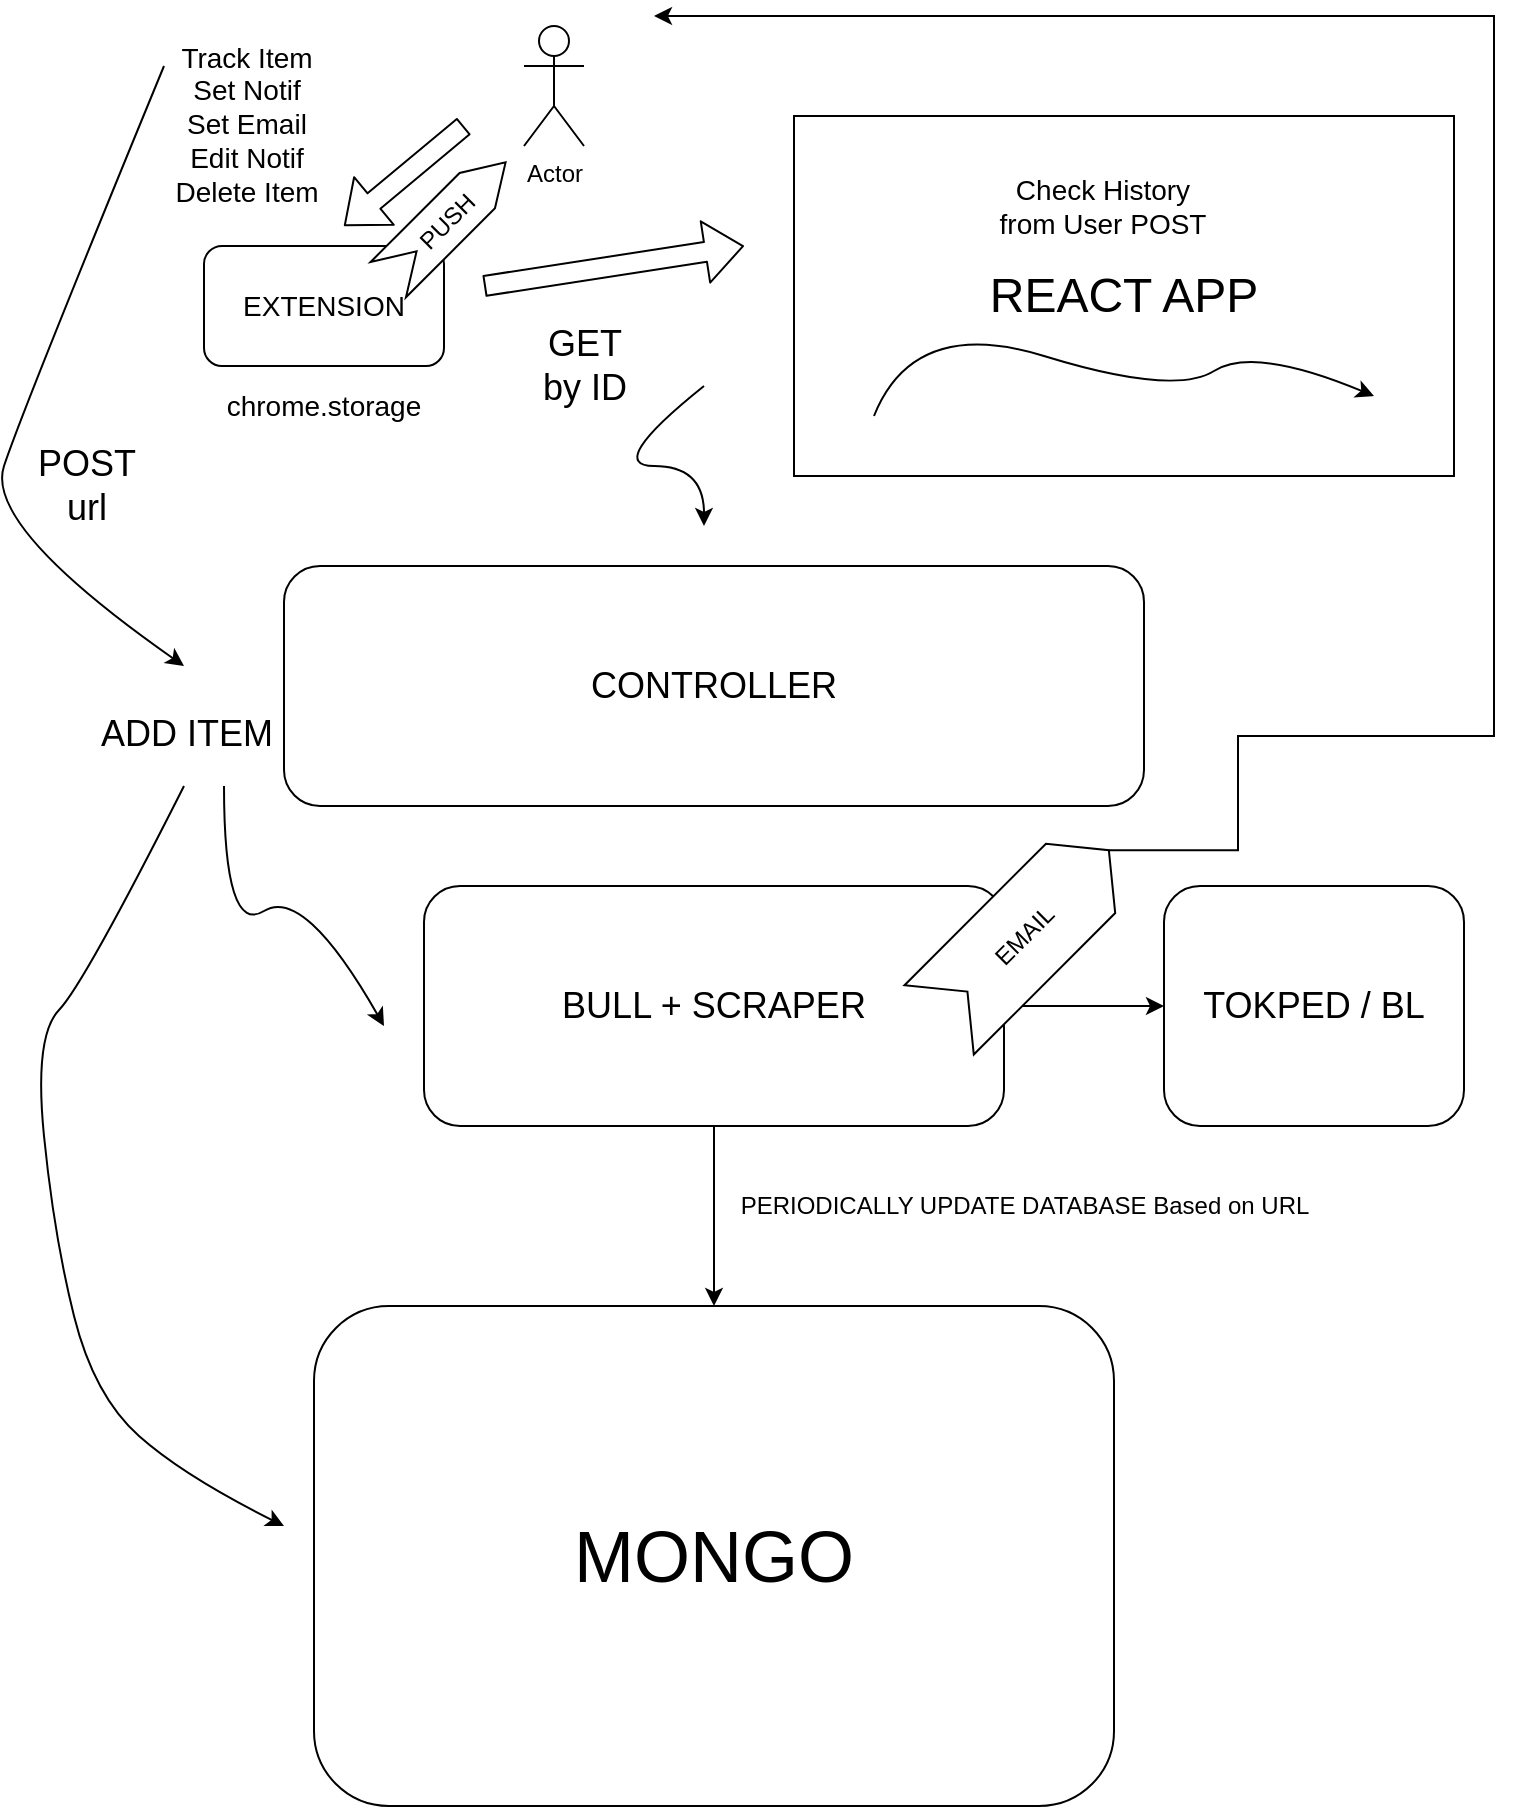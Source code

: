 <mxfile version="13.5.3" type="device"><diagram id="iKG50naHl2BJzEK5YjHv" name="Page-1"><mxGraphModel dx="1613" dy="953" grid="1" gridSize="10" guides="1" tooltips="1" connect="1" arrows="1" fold="1" page="1" pageScale="1" pageWidth="850" pageHeight="1100" math="0" shadow="0"><root><mxCell id="0"/><mxCell id="1" parent="0"/><mxCell id="TOBVSu_ztaJBFmcfMVo0-1" value="&lt;font style=&quot;font-size: 14px&quot;&gt;EXTENSION&lt;/font&gt;" style="rounded=1;whiteSpace=wrap;html=1;" vertex="1" parent="1"><mxGeometry x="165" y="215" width="120" height="60" as="geometry"/></mxCell><mxCell id="TOBVSu_ztaJBFmcfMVo0-2" value="&lt;font style=&quot;font-size: 18px&quot;&gt;CONTROLLER&lt;/font&gt;" style="rounded=1;whiteSpace=wrap;html=1;" vertex="1" parent="1"><mxGeometry x="205" y="375" width="430" height="120" as="geometry"/></mxCell><mxCell id="TOBVSu_ztaJBFmcfMVo0-18" value="" style="edgeStyle=orthogonalEdgeStyle;rounded=0;orthogonalLoop=1;jettySize=auto;html=1;" edge="1" parent="1" source="TOBVSu_ztaJBFmcfMVo0-3" target="TOBVSu_ztaJBFmcfMVo0-4"><mxGeometry relative="1" as="geometry"/></mxCell><mxCell id="TOBVSu_ztaJBFmcfMVo0-21" value="" style="edgeStyle=orthogonalEdgeStyle;rounded=0;orthogonalLoop=1;jettySize=auto;html=1;" edge="1" parent="1" source="TOBVSu_ztaJBFmcfMVo0-3" target="TOBVSu_ztaJBFmcfMVo0-20"><mxGeometry relative="1" as="geometry"/></mxCell><mxCell id="TOBVSu_ztaJBFmcfMVo0-3" value="&lt;font style=&quot;font-size: 18px&quot;&gt;BULL + SCRAPER&lt;/font&gt;" style="rounded=1;whiteSpace=wrap;html=1;" vertex="1" parent="1"><mxGeometry x="275" y="535" width="290" height="120" as="geometry"/></mxCell><mxCell id="TOBVSu_ztaJBFmcfMVo0-4" value="&lt;font style=&quot;font-size: 36px&quot;&gt;MONGO&lt;/font&gt;" style="rounded=1;whiteSpace=wrap;html=1;" vertex="1" parent="1"><mxGeometry x="220" y="745" width="400" height="250" as="geometry"/></mxCell><mxCell id="TOBVSu_ztaJBFmcfMVo0-5" value="&lt;font style=&quot;font-size: 24px&quot;&gt;REACT APP&lt;/font&gt;" style="rounded=0;whiteSpace=wrap;html=1;" vertex="1" parent="1"><mxGeometry x="460" y="150" width="330" height="180" as="geometry"/></mxCell><mxCell id="TOBVSu_ztaJBFmcfMVo0-6" value="Actor" style="shape=umlActor;verticalLabelPosition=bottom;verticalAlign=top;html=1;outlineConnect=0;" vertex="1" parent="1"><mxGeometry x="325" y="105" width="30" height="60" as="geometry"/></mxCell><mxCell id="TOBVSu_ztaJBFmcfMVo0-7" value="&lt;font style=&quot;font-size: 14px&quot;&gt;Check History&lt;br&gt;from User POST&lt;br&gt;&lt;/font&gt;" style="shape=flexArrow;endArrow=classic;html=1;" edge="1" parent="1"><mxGeometry x="1" y="-181" width="50" height="50" relative="1" as="geometry"><mxPoint x="305" y="235" as="sourcePoint"/><mxPoint x="435" y="215" as="targetPoint"/><mxPoint x="152" y="-199" as="offset"/></mxGeometry></mxCell><mxCell id="TOBVSu_ztaJBFmcfMVo0-10" value="&lt;font style=&quot;font-size: 14px&quot;&gt;Track Item&lt;br&gt;Set Notif&lt;br&gt;Set Email&lt;br&gt;Edit Notif&lt;br&gt;Delete Item&lt;br&gt;&lt;/font&gt;" style="shape=flexArrow;endArrow=classic;html=1;" edge="1" parent="1"><mxGeometry x="1" y="-71" width="50" height="50" relative="1" as="geometry"><mxPoint x="295" y="155" as="sourcePoint"/><mxPoint x="235" y="205" as="targetPoint"/><mxPoint x="-4" y="4" as="offset"/></mxGeometry></mxCell><mxCell id="TOBVSu_ztaJBFmcfMVo0-11" value="" style="curved=1;endArrow=classic;html=1;" edge="1" parent="1"><mxGeometry width="50" height="50" relative="1" as="geometry"><mxPoint x="500" y="300" as="sourcePoint"/><mxPoint x="750" y="290" as="targetPoint"/><Array as="points"><mxPoint x="520" y="250"/><mxPoint x="650" y="290"/><mxPoint x="690" y="265"/></Array></mxGeometry></mxCell><mxCell id="TOBVSu_ztaJBFmcfMVo0-13" value="" style="curved=1;endArrow=classic;html=1;" edge="1" parent="1"><mxGeometry width="50" height="50" relative="1" as="geometry"><mxPoint x="145" y="125" as="sourcePoint"/><mxPoint x="155" y="425" as="targetPoint"/><Array as="points"><mxPoint x="75" y="295"/><mxPoint x="55" y="355"/></Array></mxGeometry></mxCell><mxCell id="TOBVSu_ztaJBFmcfMVo0-14" value="&lt;font style=&quot;font-size: 18px&quot;&gt;POST&lt;br&gt;url&lt;br&gt;&lt;/font&gt;" style="text;html=1;align=center;verticalAlign=middle;resizable=0;points=[];autosize=1;" vertex="1" parent="1"><mxGeometry x="76" y="315" width="60" height="40" as="geometry"/></mxCell><mxCell id="TOBVSu_ztaJBFmcfMVo0-15" value="&lt;font style=&quot;font-size: 18px&quot;&gt;ADD ITEM&lt;/font&gt;" style="text;html=1;align=center;verticalAlign=middle;resizable=0;points=[];autosize=1;" vertex="1" parent="1"><mxGeometry x="106" y="449" width="100" height="20" as="geometry"/></mxCell><mxCell id="TOBVSu_ztaJBFmcfMVo0-16" value="" style="curved=1;endArrow=classic;html=1;" edge="1" parent="1"><mxGeometry width="50" height="50" relative="1" as="geometry"><mxPoint x="155" y="485" as="sourcePoint"/><mxPoint x="205" y="855" as="targetPoint"/><Array as="points"><mxPoint x="105" y="584"/><mxPoint x="80" y="610"/><mxPoint x="90" y="710"/><mxPoint x="110" y="790"/><mxPoint x="155" y="830"/></Array></mxGeometry></mxCell><mxCell id="TOBVSu_ztaJBFmcfMVo0-17" value="" style="curved=1;endArrow=classic;html=1;" edge="1" parent="1"><mxGeometry width="50" height="50" relative="1" as="geometry"><mxPoint x="175" y="485" as="sourcePoint"/><mxPoint x="255" y="605" as="targetPoint"/><Array as="points"><mxPoint x="175" y="560"/><mxPoint x="215" y="535"/></Array></mxGeometry></mxCell><mxCell id="TOBVSu_ztaJBFmcfMVo0-19" value="PERIODICALLY UPDATE DATABASE Based on URL" style="text;html=1;align=center;verticalAlign=middle;resizable=0;points=[];autosize=1;" vertex="1" parent="1"><mxGeometry x="425" y="685" width="300" height="20" as="geometry"/></mxCell><mxCell id="TOBVSu_ztaJBFmcfMVo0-20" value="&lt;font style=&quot;font-size: 18px&quot;&gt;TOKPED / BL&lt;/font&gt;" style="rounded=1;whiteSpace=wrap;html=1;" vertex="1" parent="1"><mxGeometry x="645" y="535" width="150" height="120" as="geometry"/></mxCell><mxCell id="TOBVSu_ztaJBFmcfMVo0-22" value="" style="curved=1;endArrow=classic;html=1;" edge="1" parent="1"><mxGeometry width="50" height="50" relative="1" as="geometry"><mxPoint x="415" y="285" as="sourcePoint"/><mxPoint x="415" y="355" as="targetPoint"/><Array as="points"><mxPoint x="365" y="325"/><mxPoint x="415" y="325"/></Array></mxGeometry></mxCell><mxCell id="TOBVSu_ztaJBFmcfMVo0-23" value="&lt;font style=&quot;font-size: 18px&quot;&gt;GET&lt;br&gt;by ID&lt;br&gt;&lt;/font&gt;" style="text;html=1;align=center;verticalAlign=middle;resizable=0;points=[];autosize=1;" vertex="1" parent="1"><mxGeometry x="325" y="255" width="60" height="40" as="geometry"/></mxCell><mxCell id="TOBVSu_ztaJBFmcfMVo0-26" value="&lt;font style=&quot;font-size: 14px&quot;&gt;chrome.storage&lt;/font&gt;" style="text;html=1;strokeColor=none;fillColor=none;align=center;verticalAlign=middle;whiteSpace=wrap;rounded=0;" vertex="1" parent="1"><mxGeometry x="205" y="285" width="40" height="20" as="geometry"/></mxCell><mxCell id="TOBVSu_ztaJBFmcfMVo0-30" value="" style="edgeStyle=orthogonalEdgeStyle;rounded=0;orthogonalLoop=1;jettySize=auto;html=1;exitX=1;exitY=0.5;exitDx=0;exitDy=0;" edge="1" parent="1" source="TOBVSu_ztaJBFmcfMVo0-28"><mxGeometry relative="1" as="geometry"><mxPoint x="390" y="100" as="targetPoint"/><Array as="points"><mxPoint x="682" y="460"/><mxPoint x="810" y="460"/><mxPoint x="810" y="100"/></Array></mxGeometry></mxCell><mxCell id="TOBVSu_ztaJBFmcfMVo0-28" value="EMAIL" style="shape=step;perimeter=stepPerimeter;whiteSpace=wrap;html=1;fixedSize=1;rotation=-45;" vertex="1" parent="1"><mxGeometry x="515" y="535" width="120" height="49" as="geometry"/></mxCell><mxCell id="TOBVSu_ztaJBFmcfMVo0-31" value="PUSH" style="shape=step;perimeter=stepPerimeter;whiteSpace=wrap;html=1;fixedSize=1;rotation=-45;" vertex="1" parent="1"><mxGeometry x="245" y="190" width="82.93" height="25" as="geometry"/></mxCell></root></mxGraphModel></diagram></mxfile>
